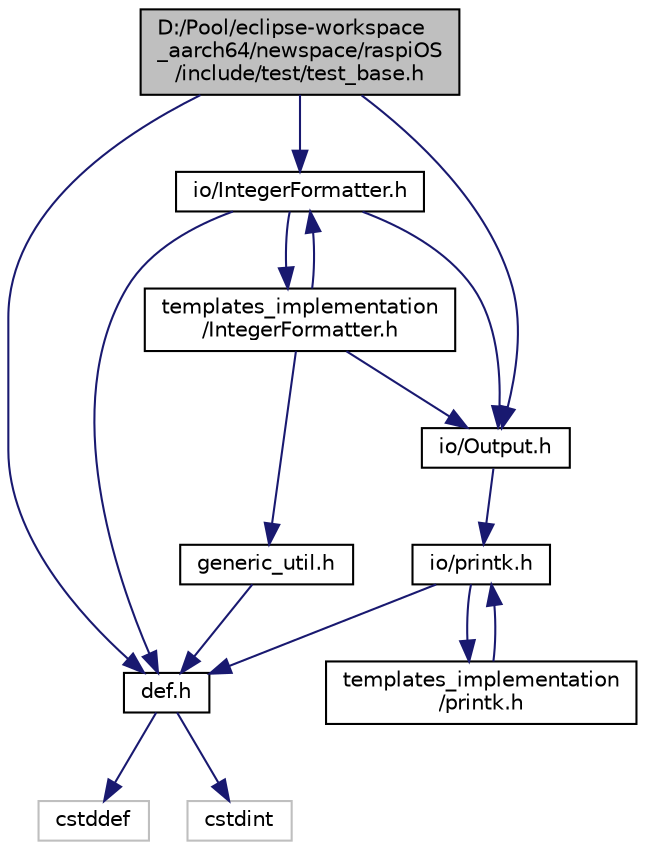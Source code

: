 digraph "D:/Pool/eclipse-workspace_aarch64/newspace/raspiOS/include/test/test_base.h"
{
  edge [fontname="Helvetica",fontsize="10",labelfontname="Helvetica",labelfontsize="10"];
  node [fontname="Helvetica",fontsize="10",shape=record];
  Node2557 [label="D:/Pool/eclipse-workspace\l_aarch64/newspace/raspiOS\l/include/test/test_base.h",height=0.2,width=0.4,color="black", fillcolor="grey75", style="filled", fontcolor="black"];
  Node2557 -> Node2558 [color="midnightblue",fontsize="10",style="solid",fontname="Helvetica"];
  Node2558 [label="def.h",height=0.2,width=0.4,color="black", fillcolor="white", style="filled",URL="$d4/da4/def_8h.html"];
  Node2558 -> Node2559 [color="midnightblue",fontsize="10",style="solid",fontname="Helvetica"];
  Node2559 [label="cstddef",height=0.2,width=0.4,color="grey75", fillcolor="white", style="filled"];
  Node2558 -> Node2560 [color="midnightblue",fontsize="10",style="solid",fontname="Helvetica"];
  Node2560 [label="cstdint",height=0.2,width=0.4,color="grey75", fillcolor="white", style="filled"];
  Node2557 -> Node2561 [color="midnightblue",fontsize="10",style="solid",fontname="Helvetica"];
  Node2561 [label="io/Output.h",height=0.2,width=0.4,color="black", fillcolor="white", style="filled",URL="$d6/d77/_output_8h.html"];
  Node2561 -> Node2562 [color="midnightblue",fontsize="10",style="solid",fontname="Helvetica"];
  Node2562 [label="io/printk.h",height=0.2,width=0.4,color="black", fillcolor="white", style="filled",URL="$dd/d17/io_2printk_8h.html"];
  Node2562 -> Node2558 [color="midnightblue",fontsize="10",style="solid",fontname="Helvetica"];
  Node2562 -> Node2563 [color="midnightblue",fontsize="10",style="solid",fontname="Helvetica"];
  Node2563 [label="templates_implementation\l/printk.h",height=0.2,width=0.4,color="black", fillcolor="white", style="filled",URL="$d7/d95/templates__implementation_2printk_8h.html"];
  Node2563 -> Node2562 [color="midnightblue",fontsize="10",style="solid",fontname="Helvetica"];
  Node2557 -> Node2564 [color="midnightblue",fontsize="10",style="solid",fontname="Helvetica"];
  Node2564 [label="io/IntegerFormatter.h",height=0.2,width=0.4,color="black", fillcolor="white", style="filled",URL="$d5/d7b/io_2_integer_formatter_8h.html"];
  Node2564 -> Node2558 [color="midnightblue",fontsize="10",style="solid",fontname="Helvetica"];
  Node2564 -> Node2561 [color="midnightblue",fontsize="10",style="solid",fontname="Helvetica"];
  Node2564 -> Node2565 [color="midnightblue",fontsize="10",style="solid",fontname="Helvetica"];
  Node2565 [label="templates_implementation\l/IntegerFormatter.h",height=0.2,width=0.4,color="black", fillcolor="white", style="filled",URL="$dc/d84/templates__implementation_2_integer_formatter_8h.html"];
  Node2565 -> Node2564 [color="midnightblue",fontsize="10",style="solid",fontname="Helvetica"];
  Node2565 -> Node2566 [color="midnightblue",fontsize="10",style="solid",fontname="Helvetica"];
  Node2566 [label="generic_util.h",height=0.2,width=0.4,color="black", fillcolor="white", style="filled",URL="$d6/d93/generic__util_8h.html"];
  Node2566 -> Node2558 [color="midnightblue",fontsize="10",style="solid",fontname="Helvetica"];
  Node2565 -> Node2561 [color="midnightblue",fontsize="10",style="solid",fontname="Helvetica"];
}
